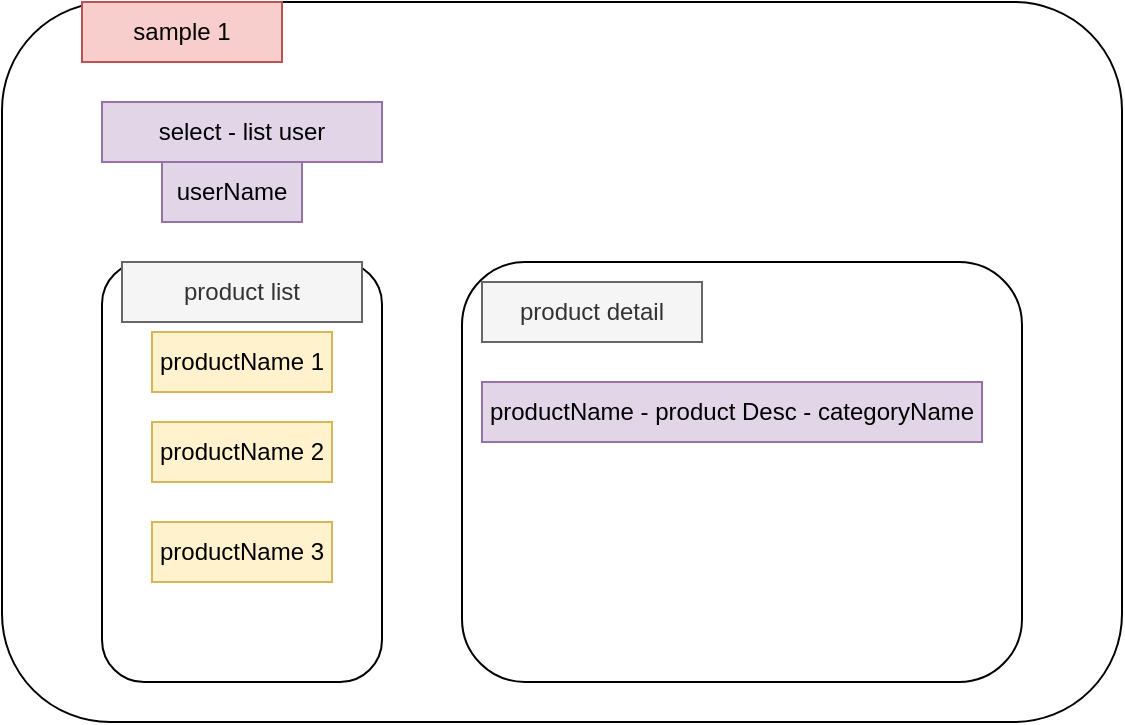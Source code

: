 <mxfile version="15.8.7" type="device"><diagram id="aRrFRkkgbXjSOhGBWrR9" name="Page-1"><mxGraphModel dx="1106" dy="997" grid="1" gridSize="10" guides="1" tooltips="1" connect="1" arrows="1" fold="1" page="1" pageScale="1" pageWidth="850" pageHeight="1100" math="0" shadow="0"><root><mxCell id="0"/><mxCell id="1" parent="0"/><mxCell id="CJBev0bApB7AMY8tYnws-1" value="" style="rounded=1;whiteSpace=wrap;html=1;" vertex="1" parent="1"><mxGeometry x="40" y="160" width="560" height="360" as="geometry"/></mxCell><mxCell id="CJBev0bApB7AMY8tYnws-3" value="" style="rounded=1;whiteSpace=wrap;html=1;" vertex="1" parent="1"><mxGeometry x="90" y="290" width="140" height="210" as="geometry"/></mxCell><mxCell id="CJBev0bApB7AMY8tYnws-4" value="" style="rounded=1;whiteSpace=wrap;html=1;" vertex="1" parent="1"><mxGeometry x="270" y="290" width="280" height="210" as="geometry"/></mxCell><mxCell id="CJBev0bApB7AMY8tYnws-6" value="productName 1" style="text;html=1;strokeColor=#d6b656;fillColor=#fff2cc;align=center;verticalAlign=middle;whiteSpace=wrap;rounded=0;" vertex="1" parent="1"><mxGeometry x="115" y="325" width="90" height="30" as="geometry"/></mxCell><mxCell id="CJBev0bApB7AMY8tYnws-9" value="product list" style="text;html=1;strokeColor=#666666;fillColor=#f5f5f5;align=center;verticalAlign=middle;whiteSpace=wrap;rounded=0;fontColor=#333333;" vertex="1" parent="1"><mxGeometry x="100" y="290" width="120" height="30" as="geometry"/></mxCell><mxCell id="CJBev0bApB7AMY8tYnws-10" value="product detail" style="text;html=1;strokeColor=#666666;fillColor=#f5f5f5;align=center;verticalAlign=middle;whiteSpace=wrap;rounded=0;fontColor=#333333;" vertex="1" parent="1"><mxGeometry x="280" y="300" width="110" height="30" as="geometry"/></mxCell><mxCell id="CJBev0bApB7AMY8tYnws-11" value="productName - product Desc - categoryName" style="text;html=1;strokeColor=#9673a6;fillColor=#e1d5e7;align=center;verticalAlign=middle;whiteSpace=wrap;rounded=0;" vertex="1" parent="1"><mxGeometry x="280" y="350" width="250" height="30" as="geometry"/></mxCell><mxCell id="CJBev0bApB7AMY8tYnws-12" value="select - list user" style="text;html=1;strokeColor=#9673a6;fillColor=#e1d5e7;align=center;verticalAlign=middle;whiteSpace=wrap;rounded=0;" vertex="1" parent="1"><mxGeometry x="90" y="210" width="140" height="30" as="geometry"/></mxCell><mxCell id="CJBev0bApB7AMY8tYnws-13" value="productName 2" style="text;html=1;strokeColor=#d6b656;fillColor=#fff2cc;align=center;verticalAlign=middle;whiteSpace=wrap;rounded=0;" vertex="1" parent="1"><mxGeometry x="115" y="370" width="90" height="30" as="geometry"/></mxCell><mxCell id="CJBev0bApB7AMY8tYnws-14" value="productName 3" style="text;html=1;strokeColor=#d6b656;fillColor=#fff2cc;align=center;verticalAlign=middle;whiteSpace=wrap;rounded=0;" vertex="1" parent="1"><mxGeometry x="115" y="420" width="90" height="30" as="geometry"/></mxCell><mxCell id="CJBev0bApB7AMY8tYnws-15" value="userName" style="text;html=1;strokeColor=#9673a6;fillColor=#e1d5e7;align=center;verticalAlign=middle;whiteSpace=wrap;rounded=0;" vertex="1" parent="1"><mxGeometry x="120" y="240" width="70" height="30" as="geometry"/></mxCell><mxCell id="CJBev0bApB7AMY8tYnws-16" value="sample 1" style="text;html=1;strokeColor=#b85450;fillColor=#f8cecc;align=center;verticalAlign=middle;whiteSpace=wrap;rounded=0;" vertex="1" parent="1"><mxGeometry x="80" y="160" width="100" height="30" as="geometry"/></mxCell></root></mxGraphModel></diagram></mxfile>